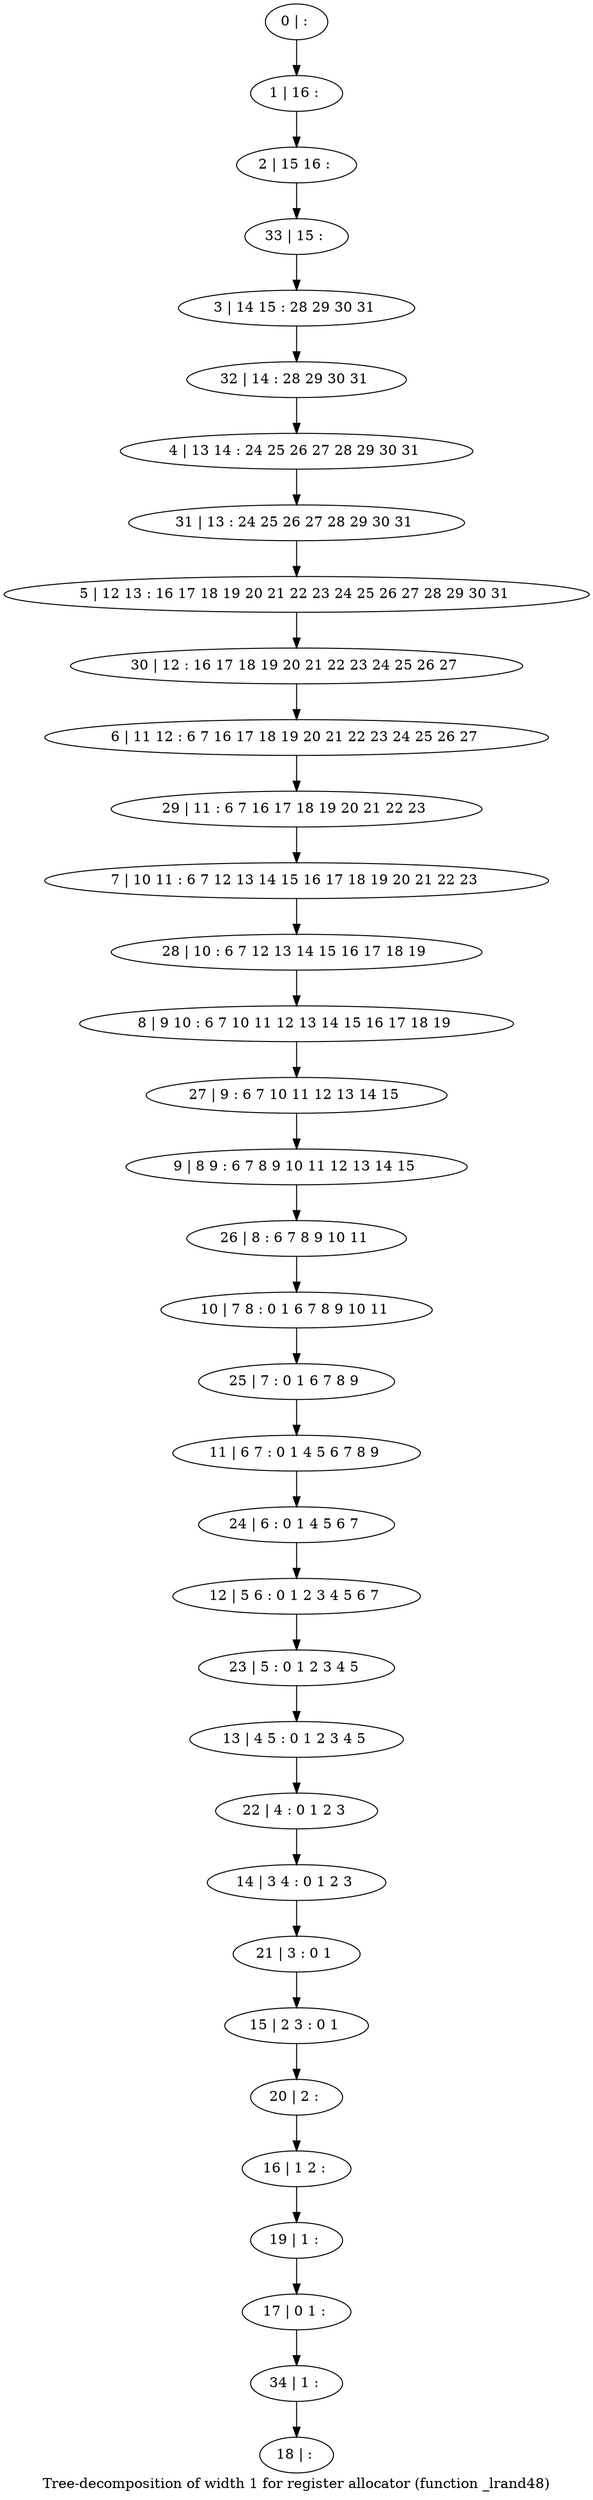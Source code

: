 digraph G {
graph [label="Tree-decomposition of width 1 for register allocator (function _lrand48)"]
0[label="0 | : "];
1[label="1 | 16 : "];
2[label="2 | 15 16 : "];
3[label="3 | 14 15 : 28 29 30 31 "];
4[label="4 | 13 14 : 24 25 26 27 28 29 30 31 "];
5[label="5 | 12 13 : 16 17 18 19 20 21 22 23 24 25 26 27 28 29 30 31 "];
6[label="6 | 11 12 : 6 7 16 17 18 19 20 21 22 23 24 25 26 27 "];
7[label="7 | 10 11 : 6 7 12 13 14 15 16 17 18 19 20 21 22 23 "];
8[label="8 | 9 10 : 6 7 10 11 12 13 14 15 16 17 18 19 "];
9[label="9 | 8 9 : 6 7 8 9 10 11 12 13 14 15 "];
10[label="10 | 7 8 : 0 1 6 7 8 9 10 11 "];
11[label="11 | 6 7 : 0 1 4 5 6 7 8 9 "];
12[label="12 | 5 6 : 0 1 2 3 4 5 6 7 "];
13[label="13 | 4 5 : 0 1 2 3 4 5 "];
14[label="14 | 3 4 : 0 1 2 3 "];
15[label="15 | 2 3 : 0 1 "];
16[label="16 | 1 2 : "];
17[label="17 | 0 1 : "];
18[label="18 | : "];
19[label="19 | 1 : "];
20[label="20 | 2 : "];
21[label="21 | 3 : 0 1 "];
22[label="22 | 4 : 0 1 2 3 "];
23[label="23 | 5 : 0 1 2 3 4 5 "];
24[label="24 | 6 : 0 1 4 5 6 7 "];
25[label="25 | 7 : 0 1 6 7 8 9 "];
26[label="26 | 8 : 6 7 8 9 10 11 "];
27[label="27 | 9 : 6 7 10 11 12 13 14 15 "];
28[label="28 | 10 : 6 7 12 13 14 15 16 17 18 19 "];
29[label="29 | 11 : 6 7 16 17 18 19 20 21 22 23 "];
30[label="30 | 12 : 16 17 18 19 20 21 22 23 24 25 26 27 "];
31[label="31 | 13 : 24 25 26 27 28 29 30 31 "];
32[label="32 | 14 : 28 29 30 31 "];
33[label="33 | 15 : "];
34[label="34 | 1 : "];
0->1 ;
1->2 ;
19->17 ;
16->19 ;
20->16 ;
15->20 ;
21->15 ;
14->21 ;
22->14 ;
13->22 ;
23->13 ;
12->23 ;
24->12 ;
11->24 ;
25->11 ;
10->25 ;
26->10 ;
9->26 ;
27->9 ;
8->27 ;
28->8 ;
7->28 ;
29->7 ;
6->29 ;
30->6 ;
5->30 ;
31->5 ;
4->31 ;
32->4 ;
3->32 ;
33->3 ;
2->33 ;
34->18 ;
17->34 ;
}
